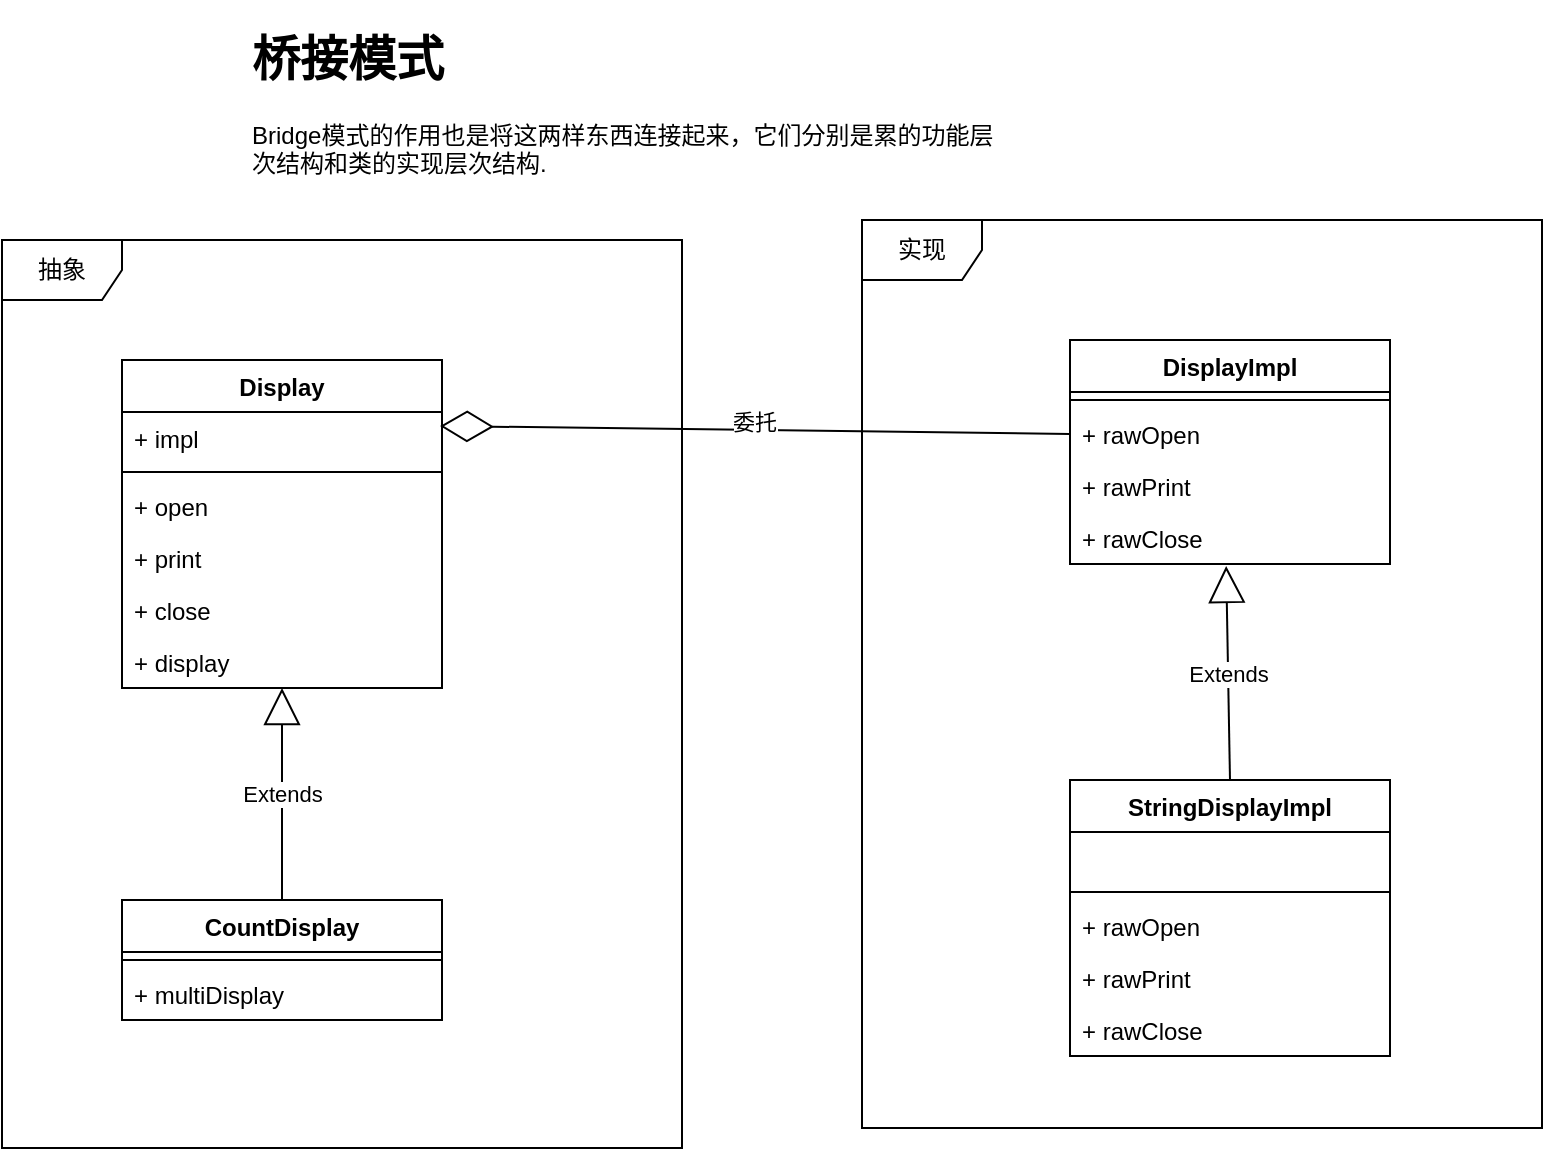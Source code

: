 <mxfile version="14.7.4" type="embed"><diagram id="23iRSUPoRavnBvh4doch" name="Page-1"><mxGraphModel dx="679" dy="1607" grid="1" gridSize="10" guides="1" tooltips="1" connect="1" arrows="1" fold="1" page="1" pageScale="1" pageWidth="827" pageHeight="1169" math="0" shadow="0"><root><mxCell id="0"/><mxCell id="1" parent="0"/><mxCell id="30" value="实现" style="shape=umlFrame;whiteSpace=wrap;html=1;" vertex="1" parent="1"><mxGeometry x="470" y="100" width="340" height="454" as="geometry"/></mxCell><mxCell id="2" value="Display" style="swimlane;fontStyle=1;align=center;verticalAlign=top;childLayout=stackLayout;horizontal=1;startSize=26;horizontalStack=0;resizeParent=1;resizeParentMax=0;resizeLast=0;collapsible=1;marginBottom=0;" vertex="1" parent="1"><mxGeometry x="100" y="170" width="160" height="164" as="geometry"/></mxCell><mxCell id="3" value="+ impl" style="text;strokeColor=none;fillColor=none;align=left;verticalAlign=top;spacingLeft=4;spacingRight=4;overflow=hidden;rotatable=0;points=[[0,0.5],[1,0.5]];portConstraint=eastwest;" vertex="1" parent="2"><mxGeometry y="26" width="160" height="26" as="geometry"/></mxCell><mxCell id="4" value="" style="line;strokeWidth=1;fillColor=none;align=left;verticalAlign=middle;spacingTop=-1;spacingLeft=3;spacingRight=3;rotatable=0;labelPosition=right;points=[];portConstraint=eastwest;" vertex="1" parent="2"><mxGeometry y="52" width="160" height="8" as="geometry"/></mxCell><mxCell id="5" value="+ open" style="text;strokeColor=none;fillColor=none;align=left;verticalAlign=top;spacingLeft=4;spacingRight=4;overflow=hidden;rotatable=0;points=[[0,0.5],[1,0.5]];portConstraint=eastwest;" vertex="1" parent="2"><mxGeometry y="60" width="160" height="26" as="geometry"/></mxCell><mxCell id="6" value="+ print" style="text;strokeColor=none;fillColor=none;align=left;verticalAlign=top;spacingLeft=4;spacingRight=4;overflow=hidden;rotatable=0;points=[[0,0.5],[1,0.5]];portConstraint=eastwest;" vertex="1" parent="2"><mxGeometry y="86" width="160" height="26" as="geometry"/></mxCell><mxCell id="7" value="+ close" style="text;strokeColor=none;fillColor=none;align=left;verticalAlign=top;spacingLeft=4;spacingRight=4;overflow=hidden;rotatable=0;points=[[0,0.5],[1,0.5]];portConstraint=eastwest;" vertex="1" parent="2"><mxGeometry y="112" width="160" height="26" as="geometry"/></mxCell><mxCell id="8" value="+ display" style="text;strokeColor=none;fillColor=none;align=left;verticalAlign=top;spacingLeft=4;spacingRight=4;overflow=hidden;rotatable=0;points=[[0,0.5],[1,0.5]];portConstraint=eastwest;" vertex="1" parent="2"><mxGeometry y="138" width="160" height="26" as="geometry"/></mxCell><mxCell id="9" value="DisplayImpl" style="swimlane;fontStyle=1;align=center;verticalAlign=top;childLayout=stackLayout;horizontal=1;startSize=26;horizontalStack=0;resizeParent=1;resizeParentMax=0;resizeLast=0;collapsible=1;marginBottom=0;" vertex="1" parent="1"><mxGeometry x="574" y="160" width="160" height="112" as="geometry"/></mxCell><mxCell id="11" value="" style="line;strokeWidth=1;fillColor=none;align=left;verticalAlign=middle;spacingTop=-1;spacingLeft=3;spacingRight=3;rotatable=0;labelPosition=right;points=[];portConstraint=eastwest;" vertex="1" parent="9"><mxGeometry y="26" width="160" height="8" as="geometry"/></mxCell><mxCell id="12" value="+ rawOpen" style="text;strokeColor=none;fillColor=none;align=left;verticalAlign=top;spacingLeft=4;spacingRight=4;overflow=hidden;rotatable=0;points=[[0,0.5],[1,0.5]];portConstraint=eastwest;" vertex="1" parent="9"><mxGeometry y="34" width="160" height="26" as="geometry"/></mxCell><mxCell id="13" value="+ rawPrint" style="text;strokeColor=none;fillColor=none;align=left;verticalAlign=top;spacingLeft=4;spacingRight=4;overflow=hidden;rotatable=0;points=[[0,0.5],[1,0.5]];portConstraint=eastwest;" vertex="1" parent="9"><mxGeometry y="60" width="160" height="26" as="geometry"/></mxCell><mxCell id="14" value="+ rawClose" style="text;strokeColor=none;fillColor=none;align=left;verticalAlign=top;spacingLeft=4;spacingRight=4;overflow=hidden;rotatable=0;points=[[0,0.5],[1,0.5]];portConstraint=eastwest;" vertex="1" parent="9"><mxGeometry y="86" width="160" height="26" as="geometry"/></mxCell><mxCell id="15" value="CountDisplay" style="swimlane;fontStyle=1;align=center;verticalAlign=top;childLayout=stackLayout;horizontal=1;startSize=26;horizontalStack=0;resizeParent=1;resizeParentMax=0;resizeLast=0;collapsible=1;marginBottom=0;" vertex="1" parent="1"><mxGeometry x="100" y="440" width="160" height="60" as="geometry"/></mxCell><mxCell id="17" value="" style="line;strokeWidth=1;fillColor=none;align=left;verticalAlign=middle;spacingTop=-1;spacingLeft=3;spacingRight=3;rotatable=0;labelPosition=right;points=[];portConstraint=eastwest;" vertex="1" parent="15"><mxGeometry y="26" width="160" height="8" as="geometry"/></mxCell><mxCell id="18" value="+ multiDisplay" style="text;strokeColor=none;fillColor=none;align=left;verticalAlign=top;spacingLeft=4;spacingRight=4;overflow=hidden;rotatable=0;points=[[0,0.5],[1,0.5]];portConstraint=eastwest;" vertex="1" parent="15"><mxGeometry y="34" width="160" height="26" as="geometry"/></mxCell><mxCell id="19" value="StringDisplayImpl" style="swimlane;fontStyle=1;align=center;verticalAlign=top;childLayout=stackLayout;horizontal=1;startSize=26;horizontalStack=0;resizeParent=1;resizeParentMax=0;resizeLast=0;collapsible=1;marginBottom=0;" vertex="1" parent="1"><mxGeometry x="574" y="380" width="160" height="138" as="geometry"/></mxCell><mxCell id="20" value=" " style="text;strokeColor=none;fillColor=none;align=left;verticalAlign=top;spacingLeft=4;spacingRight=4;overflow=hidden;rotatable=0;points=[[0,0.5],[1,0.5]];portConstraint=eastwest;" vertex="1" parent="19"><mxGeometry y="26" width="160" height="26" as="geometry"/></mxCell><mxCell id="21" value="" style="line;strokeWidth=1;fillColor=none;align=left;verticalAlign=middle;spacingTop=-1;spacingLeft=3;spacingRight=3;rotatable=0;labelPosition=right;points=[];portConstraint=eastwest;" vertex="1" parent="19"><mxGeometry y="52" width="160" height="8" as="geometry"/></mxCell><mxCell id="22" value="+ rawOpen" style="text;strokeColor=none;fillColor=none;align=left;verticalAlign=top;spacingLeft=4;spacingRight=4;overflow=hidden;rotatable=0;points=[[0,0.5],[1,0.5]];portConstraint=eastwest;" vertex="1" parent="19"><mxGeometry y="60" width="160" height="26" as="geometry"/></mxCell><mxCell id="23" value="+ rawPrint" style="text;strokeColor=none;fillColor=none;align=left;verticalAlign=top;spacingLeft=4;spacingRight=4;overflow=hidden;rotatable=0;points=[[0,0.5],[1,0.5]];portConstraint=eastwest;" vertex="1" parent="19"><mxGeometry y="86" width="160" height="26" as="geometry"/></mxCell><mxCell id="24" value="+ rawClose" style="text;strokeColor=none;fillColor=none;align=left;verticalAlign=top;spacingLeft=4;spacingRight=4;overflow=hidden;rotatable=0;points=[[0,0.5],[1,0.5]];portConstraint=eastwest;" vertex="1" parent="19"><mxGeometry y="112" width="160" height="26" as="geometry"/></mxCell><mxCell id="25" value="Extends" style="endArrow=block;endSize=16;endFill=0;html=1;exitX=0.5;exitY=0;exitDx=0;exitDy=0;entryX=0.488;entryY=1.038;entryDx=0;entryDy=0;entryPerimeter=0;" edge="1" parent="1" source="19" target="14"><mxGeometry width="160" relative="1" as="geometry"><mxPoint x="450" y="370" as="sourcePoint"/><mxPoint x="610" y="370" as="targetPoint"/></mxGeometry></mxCell><mxCell id="26" value="Extends" style="endArrow=block;endSize=16;endFill=0;html=1;exitX=0.5;exitY=0;exitDx=0;exitDy=0;" edge="1" parent="1" source="15" target="8"><mxGeometry width="160" relative="1" as="geometry"><mxPoint x="280" y="360" as="sourcePoint"/><mxPoint x="440" y="360" as="targetPoint"/></mxGeometry></mxCell><mxCell id="27" value="" style="endArrow=diamondThin;endFill=0;endSize=24;html=1;entryX=0.994;entryY=0.269;entryDx=0;entryDy=0;entryPerimeter=0;exitX=0;exitY=0.5;exitDx=0;exitDy=0;" edge="1" parent="1" source="12" target="3"><mxGeometry width="160" relative="1" as="geometry"><mxPoint x="280" y="380" as="sourcePoint"/><mxPoint x="440" y="380" as="targetPoint"/></mxGeometry></mxCell><mxCell id="31" value="委托" style="edgeLabel;html=1;align=center;verticalAlign=middle;resizable=0;points=[];" vertex="1" connectable="0" parent="27"><mxGeometry x="0.004" y="-4" relative="1" as="geometry"><mxPoint as="offset"/></mxGeometry></mxCell><mxCell id="28" value="&lt;h1&gt;桥接模式&lt;/h1&gt;&lt;p&gt;Bridge模式的作用也是将这两样东西连接起来，它们分别是累的功能层次结构和类的实现层次结构.&lt;/p&gt;" style="text;html=1;strokeColor=none;fillColor=none;spacing=5;spacingTop=-20;whiteSpace=wrap;overflow=hidden;rounded=0;" vertex="1" parent="1"><mxGeometry x="160" width="390" height="120" as="geometry"/></mxCell><mxCell id="29" value="抽象" style="shape=umlFrame;whiteSpace=wrap;html=1;" vertex="1" parent="1"><mxGeometry x="40" y="110" width="340" height="454" as="geometry"/></mxCell></root></mxGraphModel></diagram></mxfile>